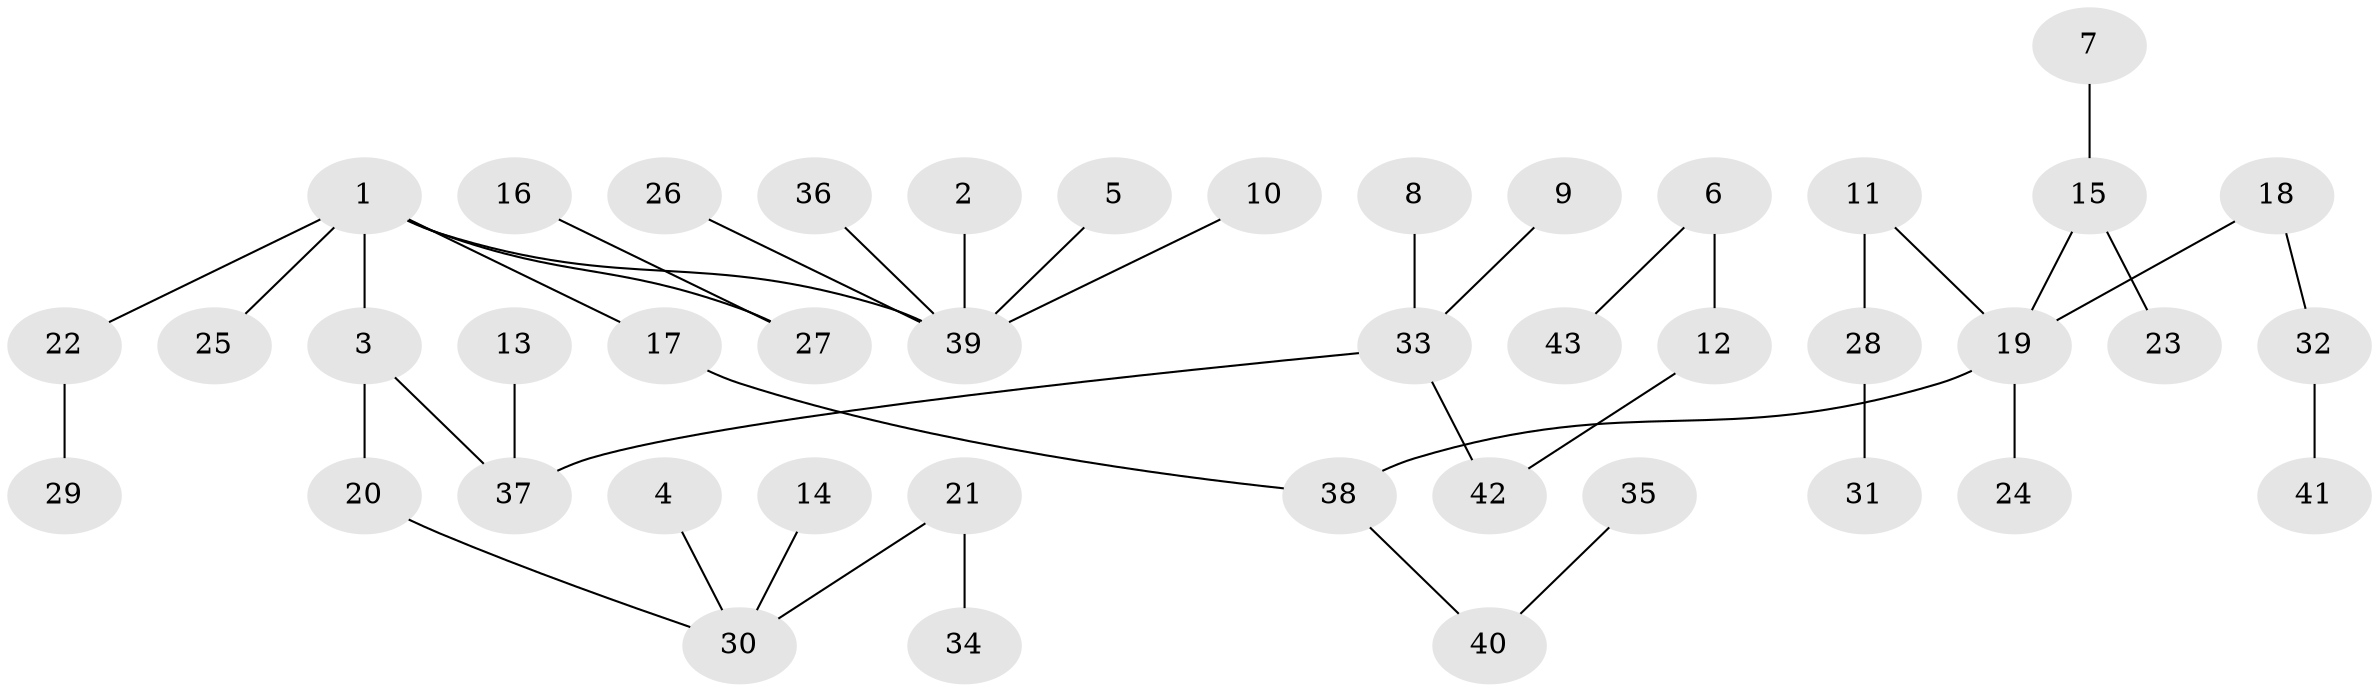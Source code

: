 // original degree distribution, {3: 0.13286713286713286, 6: 0.02097902097902098, 2: 0.22377622377622378, 5: 0.03496503496503497, 4: 0.08391608391608392, 1: 0.5034965034965035}
// Generated by graph-tools (version 1.1) at 2025/37/03/04/25 23:37:24]
// undirected, 43 vertices, 42 edges
graph export_dot {
  node [color=gray90,style=filled];
  1;
  2;
  3;
  4;
  5;
  6;
  7;
  8;
  9;
  10;
  11;
  12;
  13;
  14;
  15;
  16;
  17;
  18;
  19;
  20;
  21;
  22;
  23;
  24;
  25;
  26;
  27;
  28;
  29;
  30;
  31;
  32;
  33;
  34;
  35;
  36;
  37;
  38;
  39;
  40;
  41;
  42;
  43;
  1 -- 3 [weight=1.0];
  1 -- 17 [weight=1.0];
  1 -- 22 [weight=1.0];
  1 -- 25 [weight=1.0];
  1 -- 27 [weight=1.0];
  1 -- 39 [weight=1.0];
  2 -- 39 [weight=1.0];
  3 -- 20 [weight=1.0];
  3 -- 37 [weight=1.0];
  4 -- 30 [weight=1.0];
  5 -- 39 [weight=1.0];
  6 -- 12 [weight=1.0];
  6 -- 43 [weight=1.0];
  7 -- 15 [weight=1.0];
  8 -- 33 [weight=1.0];
  9 -- 33 [weight=1.0];
  10 -- 39 [weight=1.0];
  11 -- 19 [weight=1.0];
  11 -- 28 [weight=1.0];
  12 -- 42 [weight=1.0];
  13 -- 37 [weight=1.0];
  14 -- 30 [weight=1.0];
  15 -- 19 [weight=1.0];
  15 -- 23 [weight=1.0];
  16 -- 27 [weight=1.0];
  17 -- 38 [weight=1.0];
  18 -- 19 [weight=1.0];
  18 -- 32 [weight=1.0];
  19 -- 24 [weight=1.0];
  19 -- 38 [weight=1.0];
  20 -- 30 [weight=1.0];
  21 -- 30 [weight=1.0];
  21 -- 34 [weight=1.0];
  22 -- 29 [weight=1.0];
  26 -- 39 [weight=1.0];
  28 -- 31 [weight=1.0];
  32 -- 41 [weight=1.0];
  33 -- 37 [weight=1.0];
  33 -- 42 [weight=1.0];
  35 -- 40 [weight=1.0];
  36 -- 39 [weight=1.0];
  38 -- 40 [weight=1.0];
}
